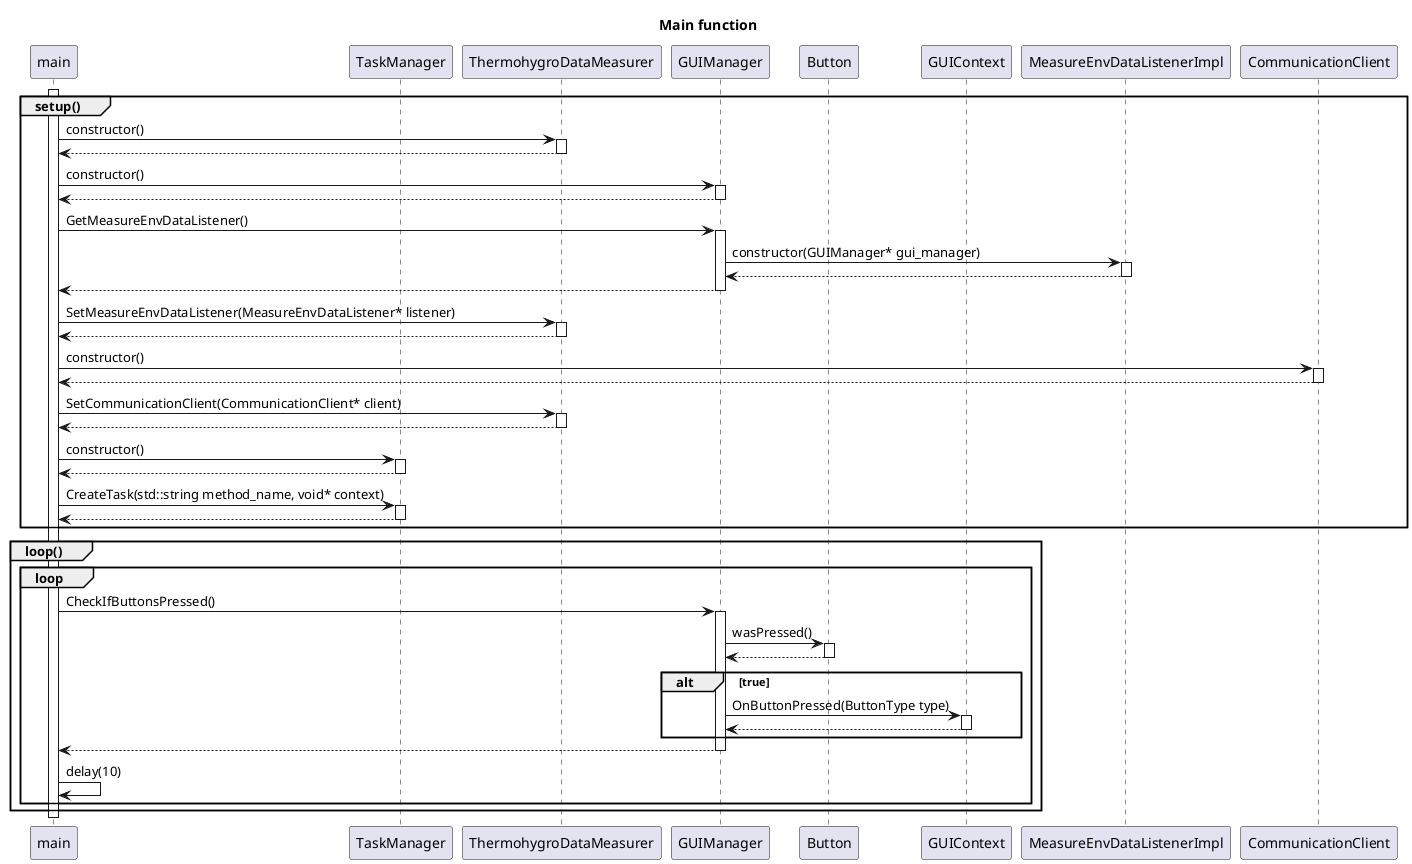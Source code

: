 @startuml main
title Main function

participant main
participant TaskManager
participant ThermohygroDataMeasurer
participant GUIManager
participant Button
participant GUIContext
participant MeasureEnvDataListenerImpl
participant CommunicationClient

activate main
group setup()
    main -> ThermohygroDataMeasurer: constructor()
    activate ThermohygroDataMeasurer
    return
    main -> GUIManager: constructor()
    activate GUIManager
    return
    main -> GUIManager: GetMeasureEnvDataListener()
    activate GUIManager
    GUIManager -> MeasureEnvDataListenerImpl: constructor(GUIManager* gui_manager)
    activate MeasureEnvDataListenerImpl
    return
    return
    main -> ThermohygroDataMeasurer: SetMeasureEnvDataListener(MeasureEnvDataListener* listener)
    activate ThermohygroDataMeasurer
    return
    main -> CommunicationClient: constructor()
    activate CommunicationClient
    return
    main -> ThermohygroDataMeasurer: SetCommunicationClient(CommunicationClient* client)
    activate ThermohygroDataMeasurer
    return
    main -> TaskManager: constructor()
    activate TaskManager
    return
    main -> TaskManager: CreateTask(std::string method_name, void* context)
    activate TaskManager
    return
end

group loop()
    loop
        main -> GUIManager: CheckIfButtonsPressed()
        activate GUIManager
        GUIManager -> Button: wasPressed()
        activate Button
        return
        alt true
            GUIManager -> GUIContext: OnButtonPressed(ButtonType type)
            activate GUIContext
            return
        end
        return
        main -> main: delay(10)
    end
end
deactivate main


@enduml